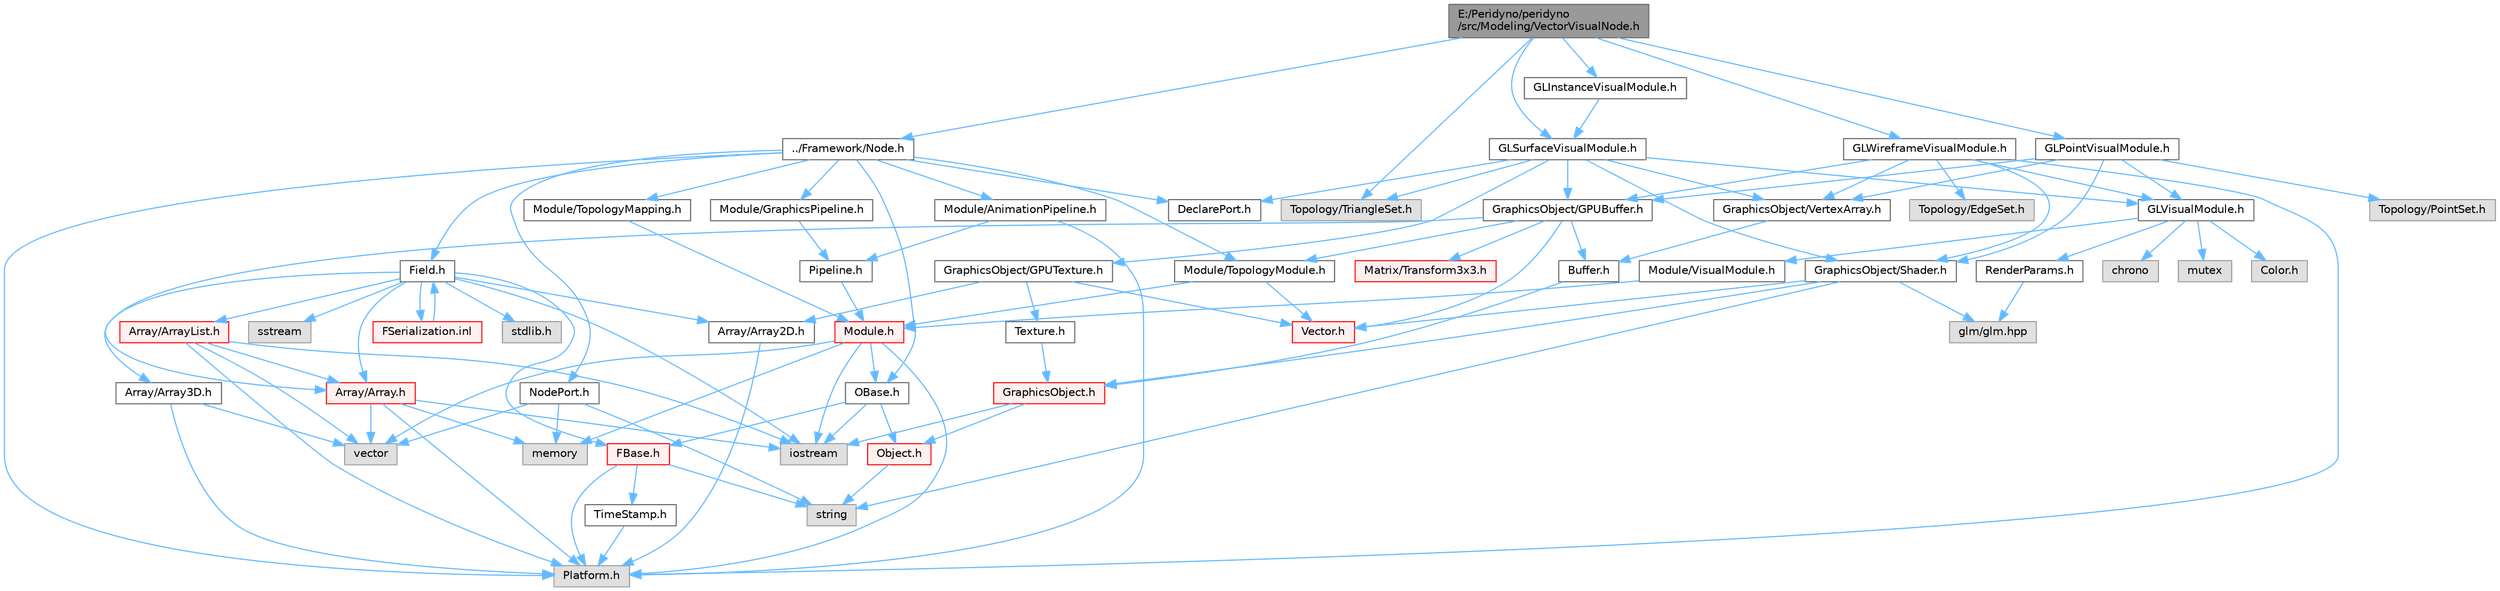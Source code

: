 digraph "E:/Peridyno/peridyno/src/Modeling/VectorVisualNode.h"
{
 // LATEX_PDF_SIZE
  bgcolor="transparent";
  edge [fontname=Helvetica,fontsize=10,labelfontname=Helvetica,labelfontsize=10];
  node [fontname=Helvetica,fontsize=10,shape=box,height=0.2,width=0.4];
  Node1 [id="Node000001",label="E:/Peridyno/peridyno\l/src/Modeling/VectorVisualNode.h",height=0.2,width=0.4,color="gray40", fillcolor="grey60", style="filled", fontcolor="black",tooltip=" "];
  Node1 -> Node2 [id="edge1_Node000001_Node000002",color="steelblue1",style="solid",tooltip=" "];
  Node2 [id="Node000002",label="../Framework/Node.h",height=0.2,width=0.4,color="grey40", fillcolor="white", style="filled",URL="$_node_8h.html",tooltip=" "];
  Node2 -> Node3 [id="edge2_Node000002_Node000003",color="steelblue1",style="solid",tooltip=" "];
  Node3 [id="Node000003",label="OBase.h",height=0.2,width=0.4,color="grey40", fillcolor="white", style="filled",URL="$_o_base_8h.html",tooltip=" "];
  Node3 -> Node4 [id="edge3_Node000003_Node000004",color="steelblue1",style="solid",tooltip=" "];
  Node4 [id="Node000004",label="iostream",height=0.2,width=0.4,color="grey60", fillcolor="#E0E0E0", style="filled",tooltip=" "];
  Node3 -> Node5 [id="edge4_Node000003_Node000005",color="steelblue1",style="solid",tooltip=" "];
  Node5 [id="Node000005",label="FBase.h",height=0.2,width=0.4,color="red", fillcolor="#FFF0F0", style="filled",URL="$_f_base_8h.html",tooltip=" "];
  Node5 -> Node6 [id="edge5_Node000005_Node000006",color="steelblue1",style="solid",tooltip=" "];
  Node6 [id="Node000006",label="Platform.h",height=0.2,width=0.4,color="grey60", fillcolor="#E0E0E0", style="filled",tooltip=" "];
  Node5 -> Node7 [id="edge6_Node000005_Node000007",color="steelblue1",style="solid",tooltip=" "];
  Node7 [id="Node000007",label="TimeStamp.h",height=0.2,width=0.4,color="grey40", fillcolor="white", style="filled",URL="$_time_stamp_8h.html",tooltip=" "];
  Node7 -> Node6 [id="edge7_Node000007_Node000006",color="steelblue1",style="solid",tooltip=" "];
  Node5 -> Node9 [id="edge8_Node000005_Node000009",color="steelblue1",style="solid",tooltip=" "];
  Node9 [id="Node000009",label="string",height=0.2,width=0.4,color="grey60", fillcolor="#E0E0E0", style="filled",tooltip=" "];
  Node3 -> Node12 [id="edge9_Node000003_Node000012",color="steelblue1",style="solid",tooltip=" "];
  Node12 [id="Node000012",label="Object.h",height=0.2,width=0.4,color="red", fillcolor="#FFF0F0", style="filled",URL="$_object_8h.html",tooltip=" "];
  Node12 -> Node9 [id="edge10_Node000012_Node000009",color="steelblue1",style="solid",tooltip=" "];
  Node2 -> Node15 [id="edge11_Node000002_Node000015",color="steelblue1",style="solid",tooltip=" "];
  Node15 [id="Node000015",label="Field.h",height=0.2,width=0.4,color="grey40", fillcolor="white", style="filled",URL="$_field_8h.html",tooltip=" "];
  Node15 -> Node4 [id="edge12_Node000015_Node000004",color="steelblue1",style="solid",tooltip=" "];
  Node15 -> Node16 [id="edge13_Node000015_Node000016",color="steelblue1",style="solid",tooltip=" "];
  Node16 [id="Node000016",label="stdlib.h",height=0.2,width=0.4,color="grey60", fillcolor="#E0E0E0", style="filled",tooltip=" "];
  Node15 -> Node17 [id="edge14_Node000015_Node000017",color="steelblue1",style="solid",tooltip=" "];
  Node17 [id="Node000017",label="sstream",height=0.2,width=0.4,color="grey60", fillcolor="#E0E0E0", style="filled",tooltip=" "];
  Node15 -> Node5 [id="edge15_Node000015_Node000005",color="steelblue1",style="solid",tooltip=" "];
  Node15 -> Node18 [id="edge16_Node000015_Node000018",color="steelblue1",style="solid",tooltip=" "];
  Node18 [id="Node000018",label="Array/Array.h",height=0.2,width=0.4,color="red", fillcolor="#FFF0F0", style="filled",URL="$_array_8h.html",tooltip=" "];
  Node18 -> Node6 [id="edge17_Node000018_Node000006",color="steelblue1",style="solid",tooltip=" "];
  Node18 -> Node20 [id="edge18_Node000018_Node000020",color="steelblue1",style="solid",tooltip=" "];
  Node20 [id="Node000020",label="vector",height=0.2,width=0.4,color="grey60", fillcolor="#E0E0E0", style="filled",tooltip=" "];
  Node18 -> Node4 [id="edge19_Node000018_Node000004",color="steelblue1",style="solid",tooltip=" "];
  Node18 -> Node21 [id="edge20_Node000018_Node000021",color="steelblue1",style="solid",tooltip=" "];
  Node21 [id="Node000021",label="memory",height=0.2,width=0.4,color="grey60", fillcolor="#E0E0E0", style="filled",tooltip=" "];
  Node15 -> Node23 [id="edge21_Node000015_Node000023",color="steelblue1",style="solid",tooltip=" "];
  Node23 [id="Node000023",label="Array/Array2D.h",height=0.2,width=0.4,color="grey40", fillcolor="white", style="filled",URL="$_array2_d_8h.html",tooltip=" "];
  Node23 -> Node6 [id="edge22_Node000023_Node000006",color="steelblue1",style="solid",tooltip=" "];
  Node15 -> Node24 [id="edge23_Node000015_Node000024",color="steelblue1",style="solid",tooltip=" "];
  Node24 [id="Node000024",label="Array/Array3D.h",height=0.2,width=0.4,color="grey40", fillcolor="white", style="filled",URL="$_array3_d_8h.html",tooltip=" "];
  Node24 -> Node6 [id="edge24_Node000024_Node000006",color="steelblue1",style="solid",tooltip=" "];
  Node24 -> Node20 [id="edge25_Node000024_Node000020",color="steelblue1",style="solid",tooltip=" "];
  Node15 -> Node25 [id="edge26_Node000015_Node000025",color="steelblue1",style="solid",tooltip=" "];
  Node25 [id="Node000025",label="Array/ArrayList.h",height=0.2,width=0.4,color="red", fillcolor="#FFF0F0", style="filled",URL="$_array_list_8h.html",tooltip=" "];
  Node25 -> Node20 [id="edge27_Node000025_Node000020",color="steelblue1",style="solid",tooltip=" "];
  Node25 -> Node4 [id="edge28_Node000025_Node000004",color="steelblue1",style="solid",tooltip=" "];
  Node25 -> Node6 [id="edge29_Node000025_Node000006",color="steelblue1",style="solid",tooltip=" "];
  Node25 -> Node18 [id="edge30_Node000025_Node000018",color="steelblue1",style="solid",tooltip=" "];
  Node15 -> Node66 [id="edge31_Node000015_Node000066",color="steelblue1",style="solid",tooltip=" "];
  Node66 [id="Node000066",label="FSerialization.inl",height=0.2,width=0.4,color="red", fillcolor="#FFF0F0", style="filled",URL="$_f_serialization_8inl.html",tooltip=" "];
  Node66 -> Node15 [id="edge32_Node000066_Node000015",color="steelblue1",style="solid",tooltip=" "];
  Node2 -> Node6 [id="edge33_Node000002_Node000006",color="steelblue1",style="solid",tooltip=" "];
  Node2 -> Node70 [id="edge34_Node000002_Node000070",color="steelblue1",style="solid",tooltip=" "];
  Node70 [id="Node000070",label="DeclarePort.h",height=0.2,width=0.4,color="grey40", fillcolor="white", style="filled",URL="$_declare_port_8h.html",tooltip=" "];
  Node2 -> Node71 [id="edge35_Node000002_Node000071",color="steelblue1",style="solid",tooltip=" "];
  Node71 [id="Node000071",label="NodePort.h",height=0.2,width=0.4,color="grey40", fillcolor="white", style="filled",URL="$_node_port_8h.html",tooltip=" "];
  Node71 -> Node9 [id="edge36_Node000071_Node000009",color="steelblue1",style="solid",tooltip=" "];
  Node71 -> Node20 [id="edge37_Node000071_Node000020",color="steelblue1",style="solid",tooltip=" "];
  Node71 -> Node21 [id="edge38_Node000071_Node000021",color="steelblue1",style="solid",tooltip=" "];
  Node2 -> Node72 [id="edge39_Node000002_Node000072",color="steelblue1",style="solid",tooltip=" "];
  Node72 [id="Node000072",label="Module/TopologyModule.h",height=0.2,width=0.4,color="grey40", fillcolor="white", style="filled",URL="$_topology_module_8h.html",tooltip=" "];
  Node72 -> Node30 [id="edge40_Node000072_Node000030",color="steelblue1",style="solid",tooltip=" "];
  Node30 [id="Node000030",label="Vector.h",height=0.2,width=0.4,color="red", fillcolor="#FFF0F0", style="filled",URL="$_vector_8h.html",tooltip=" "];
  Node72 -> Node73 [id="edge41_Node000072_Node000073",color="steelblue1",style="solid",tooltip=" "];
  Node73 [id="Node000073",label="Module.h",height=0.2,width=0.4,color="red", fillcolor="#FFF0F0", style="filled",URL="$_module_8h.html",tooltip=" "];
  Node73 -> Node6 [id="edge42_Node000073_Node000006",color="steelblue1",style="solid",tooltip=" "];
  Node73 -> Node21 [id="edge43_Node000073_Node000021",color="steelblue1",style="solid",tooltip=" "];
  Node73 -> Node20 [id="edge44_Node000073_Node000020",color="steelblue1",style="solid",tooltip=" "];
  Node73 -> Node4 [id="edge45_Node000073_Node000004",color="steelblue1",style="solid",tooltip=" "];
  Node73 -> Node3 [id="edge46_Node000073_Node000003",color="steelblue1",style="solid",tooltip=" "];
  Node2 -> Node92 [id="edge47_Node000002_Node000092",color="steelblue1",style="solid",tooltip=" "];
  Node92 [id="Node000092",label="Module/TopologyMapping.h",height=0.2,width=0.4,color="grey40", fillcolor="white", style="filled",URL="$_topology_mapping_8h.html",tooltip=" "];
  Node92 -> Node73 [id="edge48_Node000092_Node000073",color="steelblue1",style="solid",tooltip=" "];
  Node2 -> Node93 [id="edge49_Node000002_Node000093",color="steelblue1",style="solid",tooltip=" "];
  Node93 [id="Node000093",label="Module/AnimationPipeline.h",height=0.2,width=0.4,color="grey40", fillcolor="white", style="filled",URL="$_animation_pipeline_8h.html",tooltip=" "];
  Node93 -> Node94 [id="edge50_Node000093_Node000094",color="steelblue1",style="solid",tooltip=" "];
  Node94 [id="Node000094",label="Pipeline.h",height=0.2,width=0.4,color="grey40", fillcolor="white", style="filled",URL="$_pipeline_8h.html",tooltip=" "];
  Node94 -> Node73 [id="edge51_Node000094_Node000073",color="steelblue1",style="solid",tooltip=" "];
  Node93 -> Node6 [id="edge52_Node000093_Node000006",color="steelblue1",style="solid",tooltip=" "];
  Node2 -> Node95 [id="edge53_Node000002_Node000095",color="steelblue1",style="solid",tooltip=" "];
  Node95 [id="Node000095",label="Module/GraphicsPipeline.h",height=0.2,width=0.4,color="grey40", fillcolor="white", style="filled",URL="$_graphics_pipeline_8h.html",tooltip=" "];
  Node95 -> Node94 [id="edge54_Node000095_Node000094",color="steelblue1",style="solid",tooltip=" "];
  Node1 -> Node96 [id="edge55_Node000001_Node000096",color="steelblue1",style="solid",tooltip=" "];
  Node96 [id="Node000096",label="Topology/TriangleSet.h",height=0.2,width=0.4,color="grey60", fillcolor="#E0E0E0", style="filled",tooltip=" "];
  Node1 -> Node97 [id="edge56_Node000001_Node000097",color="steelblue1",style="solid",tooltip=" "];
  Node97 [id="Node000097",label="GLWireframeVisualModule.h",height=0.2,width=0.4,color="grey40", fillcolor="white", style="filled",URL="$_g_l_wireframe_visual_module_8h.html",tooltip=" "];
  Node97 -> Node6 [id="edge57_Node000097_Node000006",color="steelblue1",style="solid",tooltip=" "];
  Node97 -> Node98 [id="edge58_Node000097_Node000098",color="steelblue1",style="solid",tooltip=" "];
  Node98 [id="Node000098",label="Topology/EdgeSet.h",height=0.2,width=0.4,color="grey60", fillcolor="#E0E0E0", style="filled",tooltip=" "];
  Node97 -> Node99 [id="edge59_Node000097_Node000099",color="steelblue1",style="solid",tooltip=" "];
  Node99 [id="Node000099",label="GLVisualModule.h",height=0.2,width=0.4,color="grey40", fillcolor="white", style="filled",URL="$_g_l_visual_module_8h.html",tooltip=" "];
  Node99 -> Node100 [id="edge60_Node000099_Node000100",color="steelblue1",style="solid",tooltip=" "];
  Node100 [id="Node000100",label="chrono",height=0.2,width=0.4,color="grey60", fillcolor="#E0E0E0", style="filled",tooltip=" "];
  Node99 -> Node75 [id="edge61_Node000099_Node000075",color="steelblue1",style="solid",tooltip=" "];
  Node75 [id="Node000075",label="mutex",height=0.2,width=0.4,color="grey60", fillcolor="#E0E0E0", style="filled",tooltip=" "];
  Node99 -> Node101 [id="edge62_Node000099_Node000101",color="steelblue1",style="solid",tooltip=" "];
  Node101 [id="Node000101",label="Module/VisualModule.h",height=0.2,width=0.4,color="grey40", fillcolor="white", style="filled",URL="$_visual_module_8h.html",tooltip=" "];
  Node101 -> Node73 [id="edge63_Node000101_Node000073",color="steelblue1",style="solid",tooltip=" "];
  Node99 -> Node102 [id="edge64_Node000099_Node000102",color="steelblue1",style="solid",tooltip=" "];
  Node102 [id="Node000102",label="Color.h",height=0.2,width=0.4,color="grey60", fillcolor="#E0E0E0", style="filled",tooltip=" "];
  Node99 -> Node103 [id="edge65_Node000099_Node000103",color="steelblue1",style="solid",tooltip=" "];
  Node103 [id="Node000103",label="RenderParams.h",height=0.2,width=0.4,color="grey40", fillcolor="white", style="filled",URL="$_render_params_8h.html",tooltip=" "];
  Node103 -> Node65 [id="edge66_Node000103_Node000065",color="steelblue1",style="solid",tooltip=" "];
  Node65 [id="Node000065",label="glm/glm.hpp",height=0.2,width=0.4,color="grey60", fillcolor="#E0E0E0", style="filled",tooltip=" "];
  Node97 -> Node104 [id="edge67_Node000097_Node000104",color="steelblue1",style="solid",tooltip=" "];
  Node104 [id="Node000104",label="GraphicsObject/GPUBuffer.h",height=0.2,width=0.4,color="grey40", fillcolor="white", style="filled",URL="$_g_p_u_buffer_8h.html",tooltip=" "];
  Node104 -> Node105 [id="edge68_Node000104_Node000105",color="steelblue1",style="solid",tooltip=" "];
  Node105 [id="Node000105",label="Buffer.h",height=0.2,width=0.4,color="grey40", fillcolor="white", style="filled",URL="$_buffer_8h.html",tooltip=" "];
  Node105 -> Node106 [id="edge69_Node000105_Node000106",color="steelblue1",style="solid",tooltip=" "];
  Node106 [id="Node000106",label="GraphicsObject.h",height=0.2,width=0.4,color="red", fillcolor="#FFF0F0", style="filled",URL="$_graphics_object_8h.html",tooltip=" "];
  Node106 -> Node4 [id="edge70_Node000106_Node000004",color="steelblue1",style="solid",tooltip=" "];
  Node106 -> Node12 [id="edge71_Node000106_Node000012",color="steelblue1",style="solid",tooltip=" "];
  Node104 -> Node18 [id="edge72_Node000104_Node000018",color="steelblue1",style="solid",tooltip=" "];
  Node104 -> Node30 [id="edge73_Node000104_Node000030",color="steelblue1",style="solid",tooltip=" "];
  Node104 -> Node60 [id="edge74_Node000104_Node000060",color="steelblue1",style="solid",tooltip=" "];
  Node60 [id="Node000060",label="Matrix/Transform3x3.h",height=0.2,width=0.4,color="red", fillcolor="#FFF0F0", style="filled",URL="$_transform3x3_8h.html",tooltip=" "];
  Node104 -> Node72 [id="edge75_Node000104_Node000072",color="steelblue1",style="solid",tooltip=" "];
  Node97 -> Node107 [id="edge76_Node000097_Node000107",color="steelblue1",style="solid",tooltip=" "];
  Node107 [id="Node000107",label="GraphicsObject/VertexArray.h",height=0.2,width=0.4,color="grey40", fillcolor="white", style="filled",URL="$_vertex_array_8h.html",tooltip=" "];
  Node107 -> Node105 [id="edge77_Node000107_Node000105",color="steelblue1",style="solid",tooltip=" "];
  Node97 -> Node108 [id="edge78_Node000097_Node000108",color="steelblue1",style="solid",tooltip=" "];
  Node108 [id="Node000108",label="GraphicsObject/Shader.h",height=0.2,width=0.4,color="grey40", fillcolor="white", style="filled",URL="$_shader_8h.html",tooltip=" "];
  Node108 -> Node106 [id="edge79_Node000108_Node000106",color="steelblue1",style="solid",tooltip=" "];
  Node108 -> Node9 [id="edge80_Node000108_Node000009",color="steelblue1",style="solid",tooltip=" "];
  Node108 -> Node30 [id="edge81_Node000108_Node000030",color="steelblue1",style="solid",tooltip=" "];
  Node108 -> Node65 [id="edge82_Node000108_Node000065",color="steelblue1",style="solid",tooltip=" "];
  Node1 -> Node109 [id="edge83_Node000001_Node000109",color="steelblue1",style="solid",tooltip=" "];
  Node109 [id="Node000109",label="GLPointVisualModule.h",height=0.2,width=0.4,color="grey40", fillcolor="white", style="filled",URL="$_g_l_point_visual_module_8h.html",tooltip=" "];
  Node109 -> Node110 [id="edge84_Node000109_Node000110",color="steelblue1",style="solid",tooltip=" "];
  Node110 [id="Node000110",label="Topology/PointSet.h",height=0.2,width=0.4,color="grey60", fillcolor="#E0E0E0", style="filled",tooltip=" "];
  Node109 -> Node99 [id="edge85_Node000109_Node000099",color="steelblue1",style="solid",tooltip=" "];
  Node109 -> Node104 [id="edge86_Node000109_Node000104",color="steelblue1",style="solid",tooltip=" "];
  Node109 -> Node107 [id="edge87_Node000109_Node000107",color="steelblue1",style="solid",tooltip=" "];
  Node109 -> Node108 [id="edge88_Node000109_Node000108",color="steelblue1",style="solid",tooltip=" "];
  Node1 -> Node111 [id="edge89_Node000001_Node000111",color="steelblue1",style="solid",tooltip=" "];
  Node111 [id="Node000111",label="GLSurfaceVisualModule.h",height=0.2,width=0.4,color="grey40", fillcolor="white", style="filled",URL="$_g_l_surface_visual_module_8h.html",tooltip=" "];
  Node111 -> Node70 [id="edge90_Node000111_Node000070",color="steelblue1",style="solid",tooltip=" "];
  Node111 -> Node96 [id="edge91_Node000111_Node000096",color="steelblue1",style="solid",tooltip=" "];
  Node111 -> Node99 [id="edge92_Node000111_Node000099",color="steelblue1",style="solid",tooltip=" "];
  Node111 -> Node104 [id="edge93_Node000111_Node000104",color="steelblue1",style="solid",tooltip=" "];
  Node111 -> Node112 [id="edge94_Node000111_Node000112",color="steelblue1",style="solid",tooltip=" "];
  Node112 [id="Node000112",label="GraphicsObject/GPUTexture.h",height=0.2,width=0.4,color="grey40", fillcolor="white", style="filled",URL="$_g_p_u_texture_8h.html",tooltip=" "];
  Node112 -> Node113 [id="edge95_Node000112_Node000113",color="steelblue1",style="solid",tooltip=" "];
  Node113 [id="Node000113",label="Texture.h",height=0.2,width=0.4,color="grey40", fillcolor="white", style="filled",URL="$_texture_8h.html",tooltip=" "];
  Node113 -> Node106 [id="edge96_Node000113_Node000106",color="steelblue1",style="solid",tooltip=" "];
  Node112 -> Node30 [id="edge97_Node000112_Node000030",color="steelblue1",style="solid",tooltip=" "];
  Node112 -> Node23 [id="edge98_Node000112_Node000023",color="steelblue1",style="solid",tooltip=" "];
  Node111 -> Node107 [id="edge99_Node000111_Node000107",color="steelblue1",style="solid",tooltip=" "];
  Node111 -> Node108 [id="edge100_Node000111_Node000108",color="steelblue1",style="solid",tooltip=" "];
  Node1 -> Node114 [id="edge101_Node000001_Node000114",color="steelblue1",style="solid",tooltip=" "];
  Node114 [id="Node000114",label="GLInstanceVisualModule.h",height=0.2,width=0.4,color="grey40", fillcolor="white", style="filled",URL="$_g_l_instance_visual_module_8h.html",tooltip=" "];
  Node114 -> Node111 [id="edge102_Node000114_Node000111",color="steelblue1",style="solid",tooltip=" "];
}
